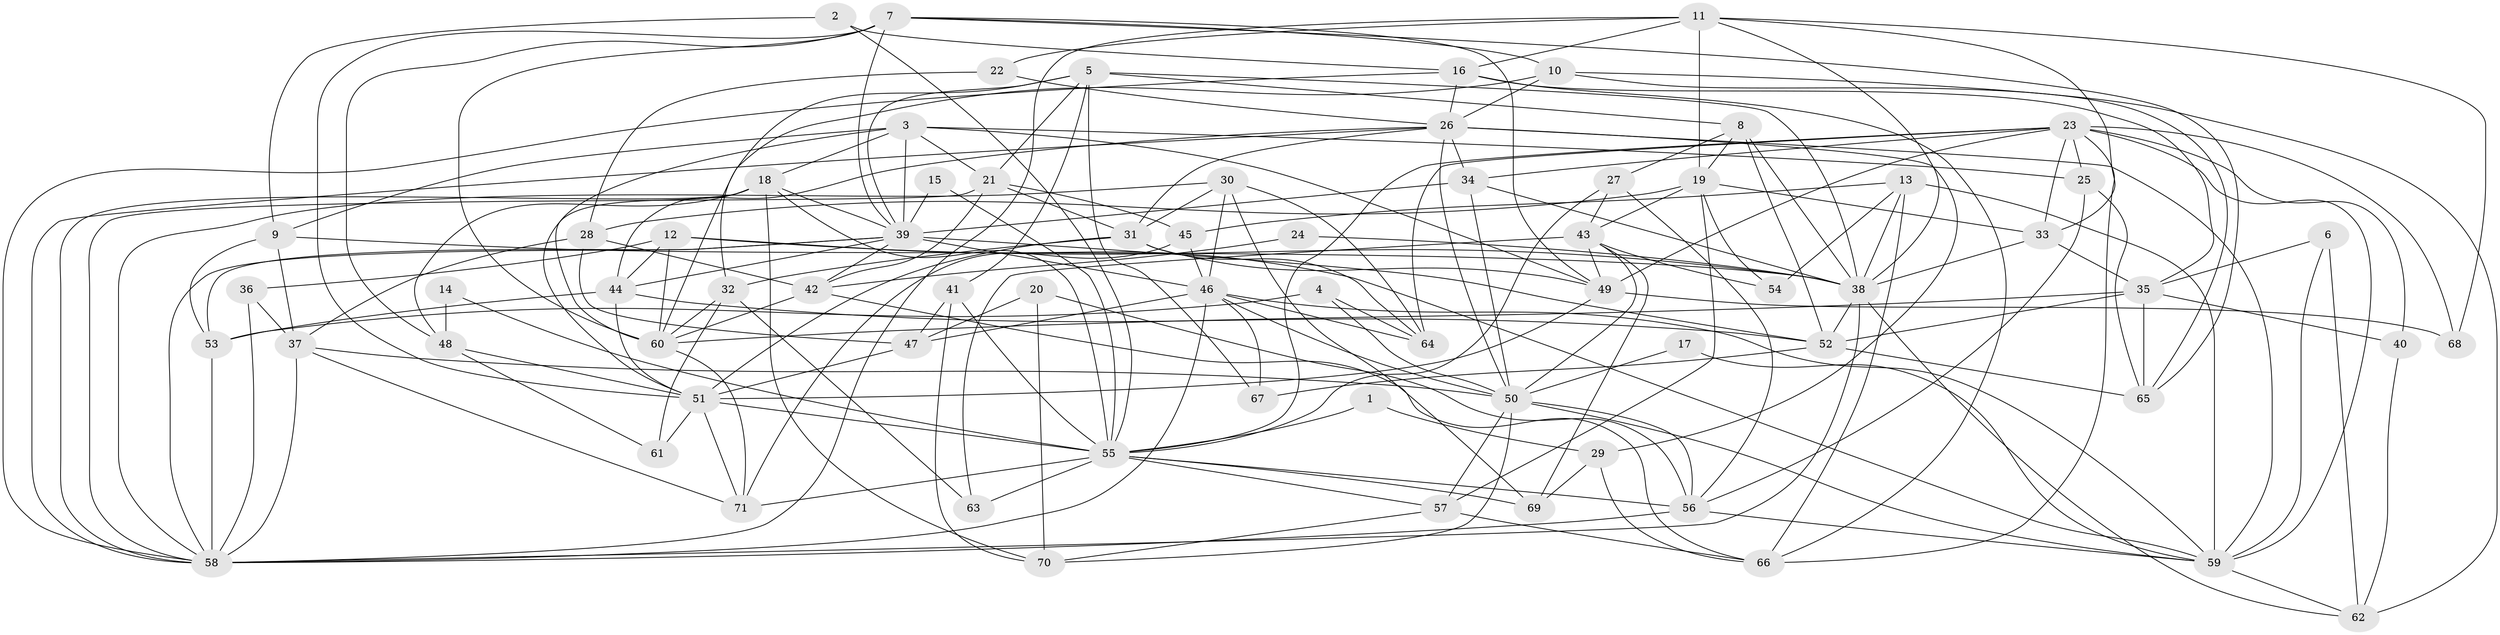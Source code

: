 // original degree distribution, {4: 0.2746478873239437, 5: 0.19014084507042253, 3: 0.323943661971831, 7: 0.04225352112676056, 6: 0.04929577464788732, 10: 0.007042253521126761, 2: 0.09859154929577464, 9: 0.007042253521126761, 8: 0.007042253521126761}
// Generated by graph-tools (version 1.1) at 2025/26/03/09/25 03:26:22]
// undirected, 71 vertices, 202 edges
graph export_dot {
graph [start="1"]
  node [color=gray90,style=filled];
  1;
  2;
  3;
  4;
  5;
  6;
  7;
  8;
  9;
  10;
  11;
  12;
  13;
  14;
  15;
  16;
  17;
  18;
  19;
  20;
  21;
  22;
  23;
  24;
  25;
  26;
  27;
  28;
  29;
  30;
  31;
  32;
  33;
  34;
  35;
  36;
  37;
  38;
  39;
  40;
  41;
  42;
  43;
  44;
  45;
  46;
  47;
  48;
  49;
  50;
  51;
  52;
  53;
  54;
  55;
  56;
  57;
  58;
  59;
  60;
  61;
  62;
  63;
  64;
  65;
  66;
  67;
  68;
  69;
  70;
  71;
  1 -- 29 [weight=2.0];
  1 -- 55 [weight=1.0];
  2 -- 9 [weight=1.0];
  2 -- 16 [weight=1.0];
  2 -- 55 [weight=1.0];
  3 -- 9 [weight=1.0];
  3 -- 18 [weight=1.0];
  3 -- 21 [weight=1.0];
  3 -- 25 [weight=1.0];
  3 -- 39 [weight=1.0];
  3 -- 49 [weight=1.0];
  3 -- 60 [weight=1.0];
  4 -- 50 [weight=1.0];
  4 -- 53 [weight=1.0];
  4 -- 64 [weight=1.0];
  5 -- 8 [weight=1.0];
  5 -- 21 [weight=1.0];
  5 -- 32 [weight=1.0];
  5 -- 38 [weight=1.0];
  5 -- 39 [weight=1.0];
  5 -- 41 [weight=1.0];
  5 -- 67 [weight=1.0];
  6 -- 35 [weight=1.0];
  6 -- 59 [weight=1.0];
  6 -- 62 [weight=1.0];
  7 -- 10 [weight=1.0];
  7 -- 39 [weight=1.0];
  7 -- 48 [weight=1.0];
  7 -- 49 [weight=1.0];
  7 -- 51 [weight=1.0];
  7 -- 60 [weight=1.0];
  7 -- 65 [weight=1.0];
  8 -- 19 [weight=1.0];
  8 -- 27 [weight=1.0];
  8 -- 38 [weight=1.0];
  8 -- 52 [weight=1.0];
  9 -- 37 [weight=1.0];
  9 -- 38 [weight=1.0];
  9 -- 53 [weight=1.0];
  10 -- 26 [weight=1.0];
  10 -- 60 [weight=1.0];
  10 -- 62 [weight=1.0];
  10 -- 65 [weight=1.0];
  11 -- 16 [weight=1.0];
  11 -- 19 [weight=1.0];
  11 -- 22 [weight=1.0];
  11 -- 33 [weight=1.0];
  11 -- 38 [weight=1.0];
  11 -- 58 [weight=1.0];
  11 -- 68 [weight=1.0];
  12 -- 36 [weight=1.0];
  12 -- 38 [weight=1.0];
  12 -- 44 [weight=1.0];
  12 -- 59 [weight=1.0];
  12 -- 60 [weight=1.0];
  13 -- 38 [weight=1.0];
  13 -- 45 [weight=1.0];
  13 -- 54 [weight=1.0];
  13 -- 59 [weight=2.0];
  13 -- 66 [weight=1.0];
  14 -- 48 [weight=1.0];
  14 -- 55 [weight=1.0];
  15 -- 39 [weight=1.0];
  15 -- 55 [weight=1.0];
  16 -- 26 [weight=1.0];
  16 -- 35 [weight=1.0];
  16 -- 58 [weight=1.0];
  16 -- 66 [weight=1.0];
  17 -- 50 [weight=1.0];
  17 -- 59 [weight=1.0];
  18 -- 39 [weight=1.0];
  18 -- 48 [weight=1.0];
  18 -- 51 [weight=1.0];
  18 -- 55 [weight=2.0];
  18 -- 58 [weight=1.0];
  18 -- 70 [weight=1.0];
  19 -- 28 [weight=1.0];
  19 -- 33 [weight=1.0];
  19 -- 43 [weight=1.0];
  19 -- 54 [weight=1.0];
  19 -- 57 [weight=1.0];
  20 -- 47 [weight=1.0];
  20 -- 56 [weight=1.0];
  20 -- 70 [weight=1.0];
  21 -- 31 [weight=1.0];
  21 -- 42 [weight=1.0];
  21 -- 45 [weight=2.0];
  21 -- 58 [weight=1.0];
  22 -- 26 [weight=1.0];
  22 -- 28 [weight=1.0];
  23 -- 25 [weight=1.0];
  23 -- 33 [weight=1.0];
  23 -- 34 [weight=1.0];
  23 -- 40 [weight=1.0];
  23 -- 49 [weight=1.0];
  23 -- 55 [weight=1.0];
  23 -- 59 [weight=1.0];
  23 -- 64 [weight=1.0];
  23 -- 66 [weight=1.0];
  23 -- 68 [weight=1.0];
  24 -- 38 [weight=1.0];
  24 -- 42 [weight=1.0];
  25 -- 56 [weight=1.0];
  25 -- 65 [weight=1.0];
  26 -- 29 [weight=1.0];
  26 -- 31 [weight=1.0];
  26 -- 34 [weight=1.0];
  26 -- 44 [weight=1.0];
  26 -- 50 [weight=1.0];
  26 -- 58 [weight=1.0];
  26 -- 59 [weight=1.0];
  27 -- 43 [weight=1.0];
  27 -- 55 [weight=1.0];
  27 -- 56 [weight=1.0];
  28 -- 37 [weight=1.0];
  28 -- 42 [weight=1.0];
  28 -- 47 [weight=1.0];
  29 -- 66 [weight=1.0];
  29 -- 69 [weight=1.0];
  30 -- 31 [weight=1.0];
  30 -- 46 [weight=1.0];
  30 -- 58 [weight=1.0];
  30 -- 64 [weight=1.0];
  30 -- 69 [weight=1.0];
  31 -- 32 [weight=1.0];
  31 -- 49 [weight=1.0];
  31 -- 51 [weight=1.0];
  31 -- 64 [weight=1.0];
  32 -- 60 [weight=1.0];
  32 -- 61 [weight=1.0];
  32 -- 63 [weight=1.0];
  33 -- 35 [weight=1.0];
  33 -- 38 [weight=1.0];
  34 -- 38 [weight=1.0];
  34 -- 39 [weight=1.0];
  34 -- 50 [weight=1.0];
  35 -- 40 [weight=1.0];
  35 -- 52 [weight=1.0];
  35 -- 60 [weight=1.0];
  35 -- 65 [weight=1.0];
  36 -- 37 [weight=1.0];
  36 -- 58 [weight=1.0];
  37 -- 50 [weight=1.0];
  37 -- 58 [weight=1.0];
  37 -- 71 [weight=1.0];
  38 -- 52 [weight=1.0];
  38 -- 58 [weight=1.0];
  38 -- 62 [weight=1.0];
  39 -- 42 [weight=1.0];
  39 -- 44 [weight=1.0];
  39 -- 46 [weight=1.0];
  39 -- 52 [weight=1.0];
  39 -- 53 [weight=1.0];
  39 -- 58 [weight=1.0];
  40 -- 62 [weight=1.0];
  41 -- 47 [weight=1.0];
  41 -- 55 [weight=2.0];
  41 -- 70 [weight=1.0];
  42 -- 60 [weight=1.0];
  42 -- 66 [weight=1.0];
  43 -- 49 [weight=1.0];
  43 -- 50 [weight=1.0];
  43 -- 54 [weight=1.0];
  43 -- 63 [weight=1.0];
  43 -- 69 [weight=1.0];
  44 -- 51 [weight=1.0];
  44 -- 52 [weight=1.0];
  44 -- 53 [weight=1.0];
  45 -- 46 [weight=1.0];
  45 -- 71 [weight=1.0];
  46 -- 47 [weight=1.0];
  46 -- 50 [weight=1.0];
  46 -- 58 [weight=1.0];
  46 -- 59 [weight=1.0];
  46 -- 64 [weight=1.0];
  46 -- 67 [weight=1.0];
  47 -- 51 [weight=1.0];
  48 -- 51 [weight=1.0];
  48 -- 61 [weight=1.0];
  49 -- 51 [weight=1.0];
  49 -- 68 [weight=1.0];
  50 -- 56 [weight=1.0];
  50 -- 57 [weight=1.0];
  50 -- 59 [weight=1.0];
  50 -- 70 [weight=1.0];
  51 -- 55 [weight=1.0];
  51 -- 61 [weight=1.0];
  51 -- 71 [weight=1.0];
  52 -- 65 [weight=1.0];
  52 -- 67 [weight=1.0];
  53 -- 58 [weight=1.0];
  55 -- 56 [weight=2.0];
  55 -- 57 [weight=1.0];
  55 -- 63 [weight=1.0];
  55 -- 69 [weight=2.0];
  55 -- 71 [weight=1.0];
  56 -- 58 [weight=1.0];
  56 -- 59 [weight=1.0];
  57 -- 66 [weight=1.0];
  57 -- 70 [weight=1.0];
  59 -- 62 [weight=1.0];
  60 -- 71 [weight=1.0];
}
